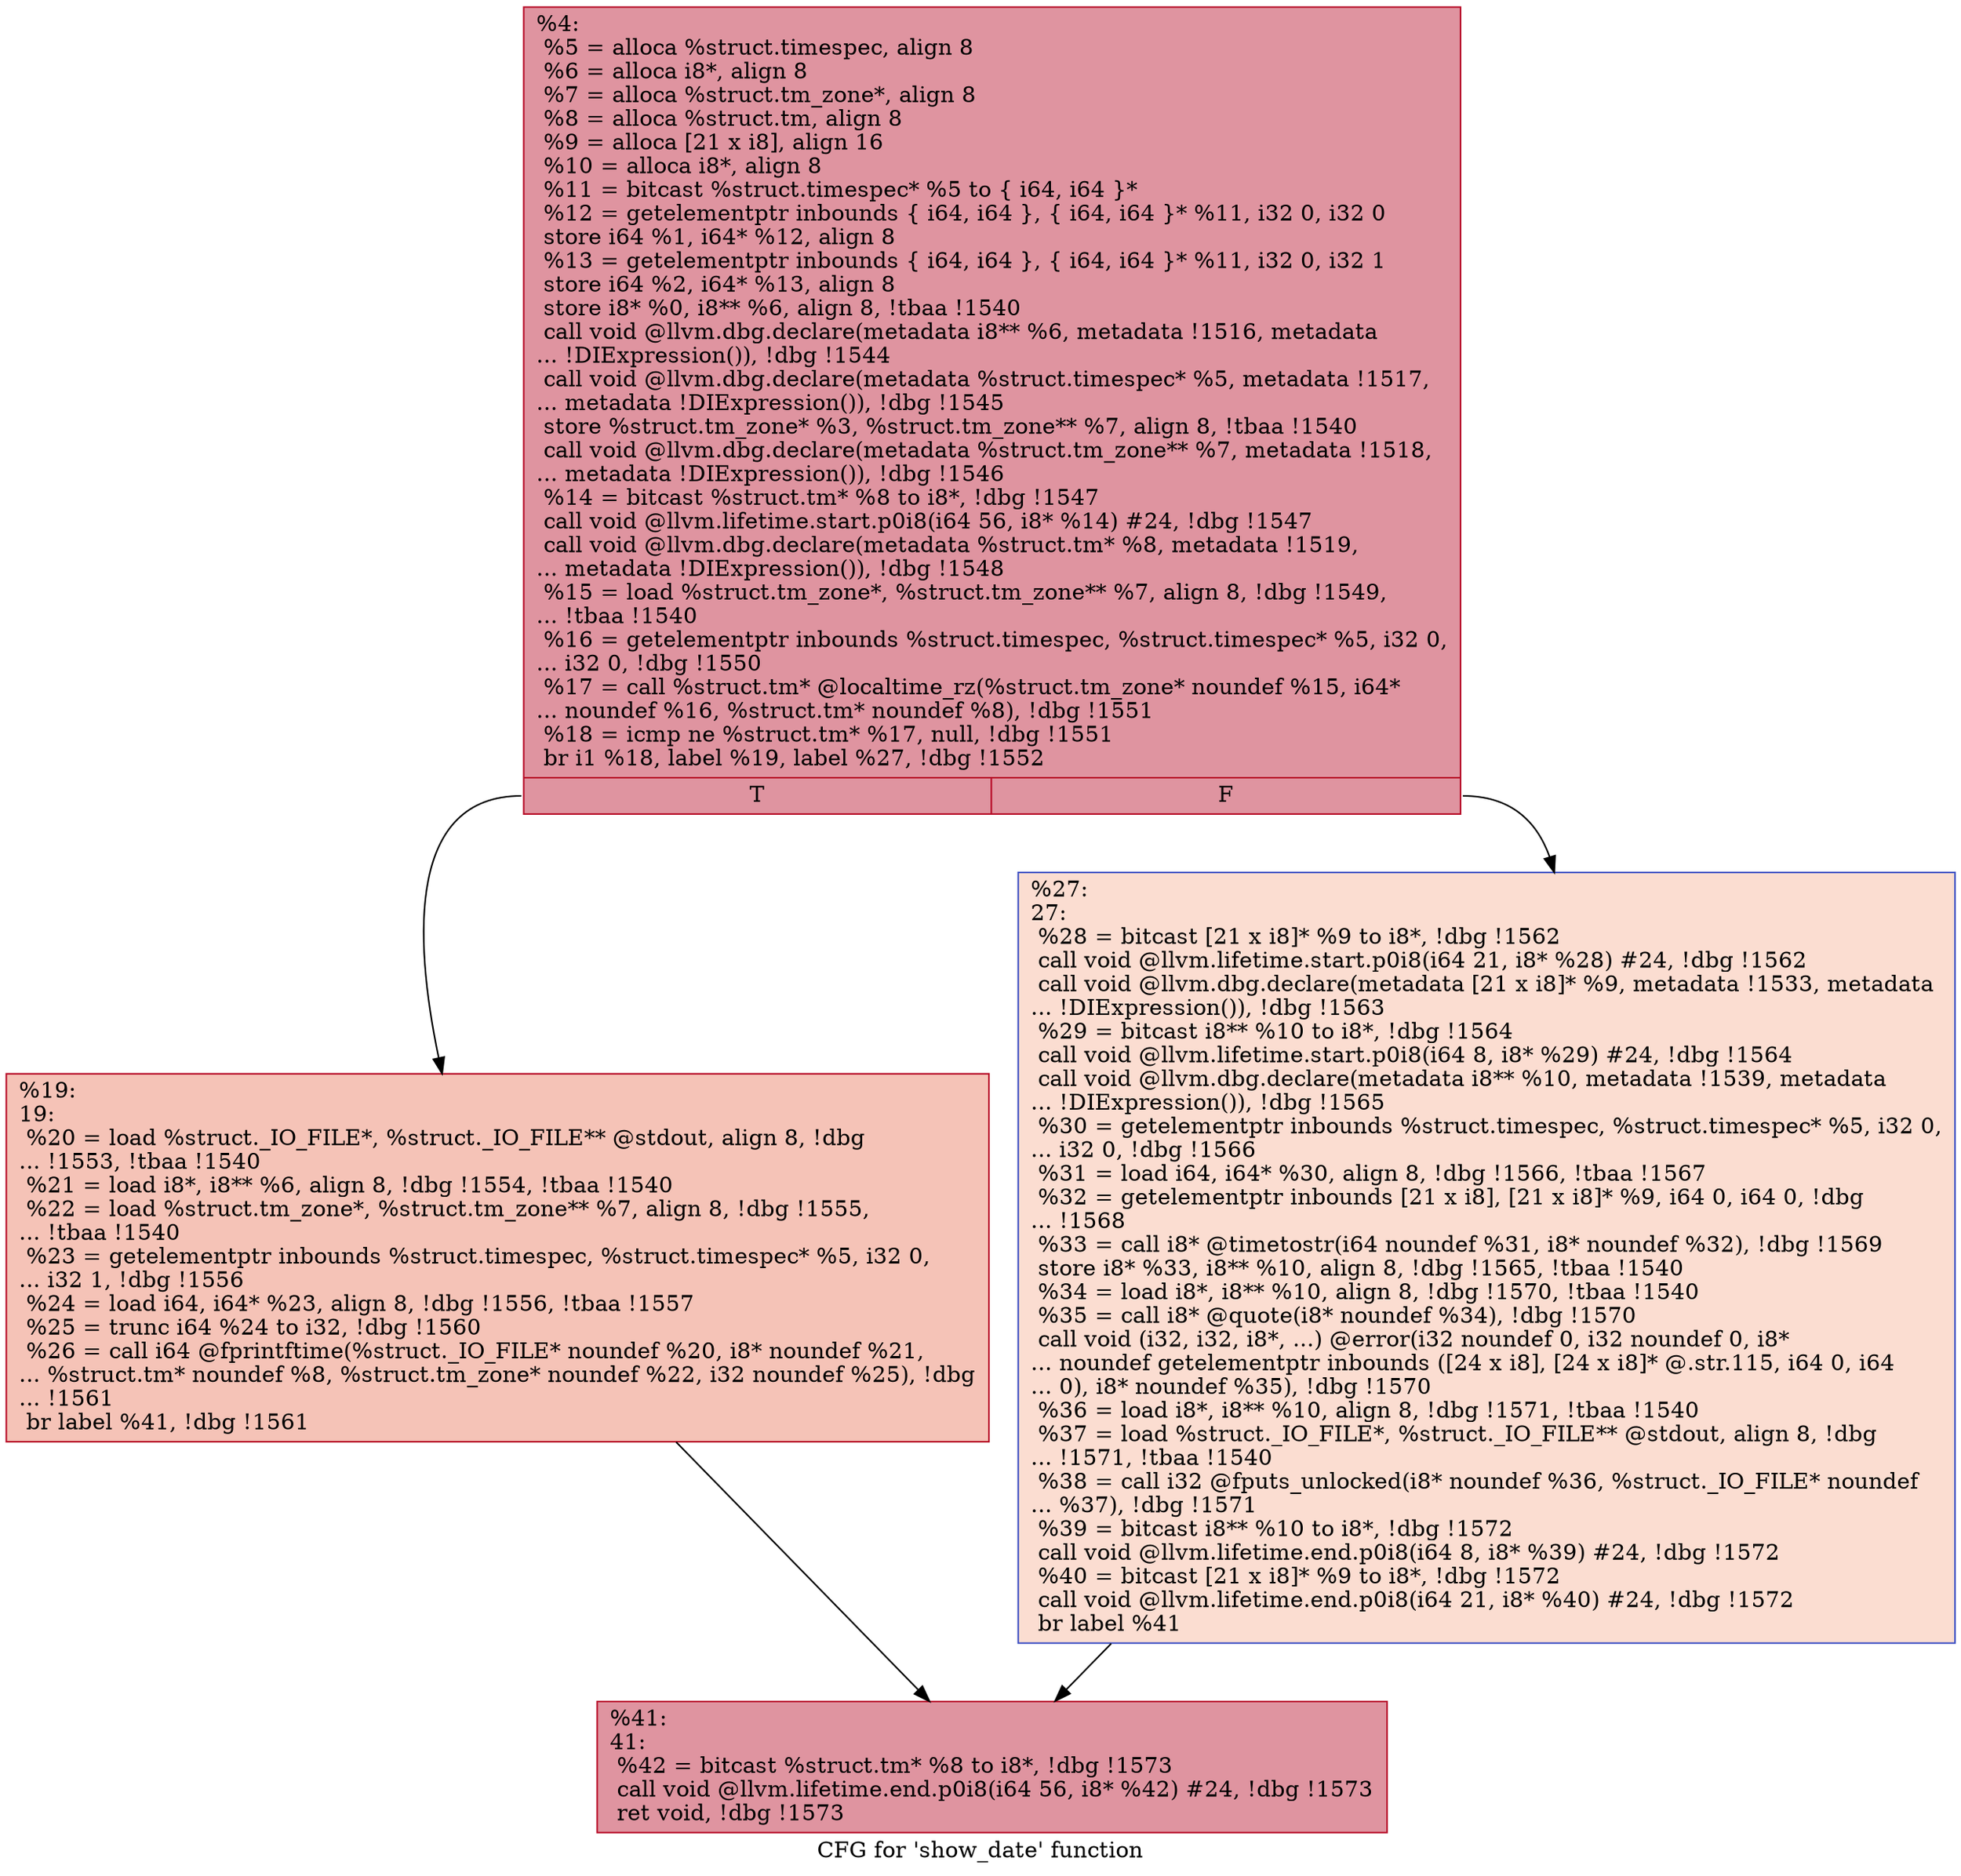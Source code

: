 digraph "CFG for 'show_date' function" {
	label="CFG for 'show_date' function";

	Node0x2373f80 [shape=record,color="#b70d28ff", style=filled, fillcolor="#b70d2870",label="{%4:\l  %5 = alloca %struct.timespec, align 8\l  %6 = alloca i8*, align 8\l  %7 = alloca %struct.tm_zone*, align 8\l  %8 = alloca %struct.tm, align 8\l  %9 = alloca [21 x i8], align 16\l  %10 = alloca i8*, align 8\l  %11 = bitcast %struct.timespec* %5 to \{ i64, i64 \}*\l  %12 = getelementptr inbounds \{ i64, i64 \}, \{ i64, i64 \}* %11, i32 0, i32 0\l  store i64 %1, i64* %12, align 8\l  %13 = getelementptr inbounds \{ i64, i64 \}, \{ i64, i64 \}* %11, i32 0, i32 1\l  store i64 %2, i64* %13, align 8\l  store i8* %0, i8** %6, align 8, !tbaa !1540\l  call void @llvm.dbg.declare(metadata i8** %6, metadata !1516, metadata\l... !DIExpression()), !dbg !1544\l  call void @llvm.dbg.declare(metadata %struct.timespec* %5, metadata !1517,\l... metadata !DIExpression()), !dbg !1545\l  store %struct.tm_zone* %3, %struct.tm_zone** %7, align 8, !tbaa !1540\l  call void @llvm.dbg.declare(metadata %struct.tm_zone** %7, metadata !1518,\l... metadata !DIExpression()), !dbg !1546\l  %14 = bitcast %struct.tm* %8 to i8*, !dbg !1547\l  call void @llvm.lifetime.start.p0i8(i64 56, i8* %14) #24, !dbg !1547\l  call void @llvm.dbg.declare(metadata %struct.tm* %8, metadata !1519,\l... metadata !DIExpression()), !dbg !1548\l  %15 = load %struct.tm_zone*, %struct.tm_zone** %7, align 8, !dbg !1549,\l... !tbaa !1540\l  %16 = getelementptr inbounds %struct.timespec, %struct.timespec* %5, i32 0,\l... i32 0, !dbg !1550\l  %17 = call %struct.tm* @localtime_rz(%struct.tm_zone* noundef %15, i64*\l... noundef %16, %struct.tm* noundef %8), !dbg !1551\l  %18 = icmp ne %struct.tm* %17, null, !dbg !1551\l  br i1 %18, label %19, label %27, !dbg !1552\l|{<s0>T|<s1>F}}"];
	Node0x2373f80:s0 -> Node0x2373fd0;
	Node0x2373f80:s1 -> Node0x2374020;
	Node0x2373fd0 [shape=record,color="#b70d28ff", style=filled, fillcolor="#e8765c70",label="{%19:\l19:                                               \l  %20 = load %struct._IO_FILE*, %struct._IO_FILE** @stdout, align 8, !dbg\l... !1553, !tbaa !1540\l  %21 = load i8*, i8** %6, align 8, !dbg !1554, !tbaa !1540\l  %22 = load %struct.tm_zone*, %struct.tm_zone** %7, align 8, !dbg !1555,\l... !tbaa !1540\l  %23 = getelementptr inbounds %struct.timespec, %struct.timespec* %5, i32 0,\l... i32 1, !dbg !1556\l  %24 = load i64, i64* %23, align 8, !dbg !1556, !tbaa !1557\l  %25 = trunc i64 %24 to i32, !dbg !1560\l  %26 = call i64 @fprintftime(%struct._IO_FILE* noundef %20, i8* noundef %21,\l... %struct.tm* noundef %8, %struct.tm_zone* noundef %22, i32 noundef %25), !dbg\l... !1561\l  br label %41, !dbg !1561\l}"];
	Node0x2373fd0 -> Node0x2374070;
	Node0x2374020 [shape=record,color="#3d50c3ff", style=filled, fillcolor="#f7b39670",label="{%27:\l27:                                               \l  %28 = bitcast [21 x i8]* %9 to i8*, !dbg !1562\l  call void @llvm.lifetime.start.p0i8(i64 21, i8* %28) #24, !dbg !1562\l  call void @llvm.dbg.declare(metadata [21 x i8]* %9, metadata !1533, metadata\l... !DIExpression()), !dbg !1563\l  %29 = bitcast i8** %10 to i8*, !dbg !1564\l  call void @llvm.lifetime.start.p0i8(i64 8, i8* %29) #24, !dbg !1564\l  call void @llvm.dbg.declare(metadata i8** %10, metadata !1539, metadata\l... !DIExpression()), !dbg !1565\l  %30 = getelementptr inbounds %struct.timespec, %struct.timespec* %5, i32 0,\l... i32 0, !dbg !1566\l  %31 = load i64, i64* %30, align 8, !dbg !1566, !tbaa !1567\l  %32 = getelementptr inbounds [21 x i8], [21 x i8]* %9, i64 0, i64 0, !dbg\l... !1568\l  %33 = call i8* @timetostr(i64 noundef %31, i8* noundef %32), !dbg !1569\l  store i8* %33, i8** %10, align 8, !dbg !1565, !tbaa !1540\l  %34 = load i8*, i8** %10, align 8, !dbg !1570, !tbaa !1540\l  %35 = call i8* @quote(i8* noundef %34), !dbg !1570\l  call void (i32, i32, i8*, ...) @error(i32 noundef 0, i32 noundef 0, i8*\l... noundef getelementptr inbounds ([24 x i8], [24 x i8]* @.str.115, i64 0, i64\l... 0), i8* noundef %35), !dbg !1570\l  %36 = load i8*, i8** %10, align 8, !dbg !1571, !tbaa !1540\l  %37 = load %struct._IO_FILE*, %struct._IO_FILE** @stdout, align 8, !dbg\l... !1571, !tbaa !1540\l  %38 = call i32 @fputs_unlocked(i8* noundef %36, %struct._IO_FILE* noundef\l... %37), !dbg !1571\l  %39 = bitcast i8** %10 to i8*, !dbg !1572\l  call void @llvm.lifetime.end.p0i8(i64 8, i8* %39) #24, !dbg !1572\l  %40 = bitcast [21 x i8]* %9 to i8*, !dbg !1572\l  call void @llvm.lifetime.end.p0i8(i64 21, i8* %40) #24, !dbg !1572\l  br label %41\l}"];
	Node0x2374020 -> Node0x2374070;
	Node0x2374070 [shape=record,color="#b70d28ff", style=filled, fillcolor="#b70d2870",label="{%41:\l41:                                               \l  %42 = bitcast %struct.tm* %8 to i8*, !dbg !1573\l  call void @llvm.lifetime.end.p0i8(i64 56, i8* %42) #24, !dbg !1573\l  ret void, !dbg !1573\l}"];
}
